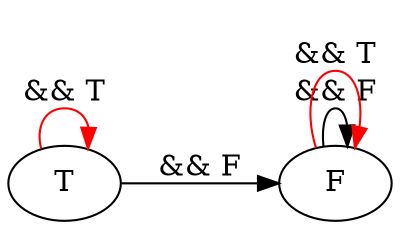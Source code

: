 digraph {
    rankdir="LR"
    T -> T [label="&& T" color="red"]
    T -> F [label="&& F"]
    F -> F [label="&& F"]
    F -> F [label="&& T" color="red"]
}
